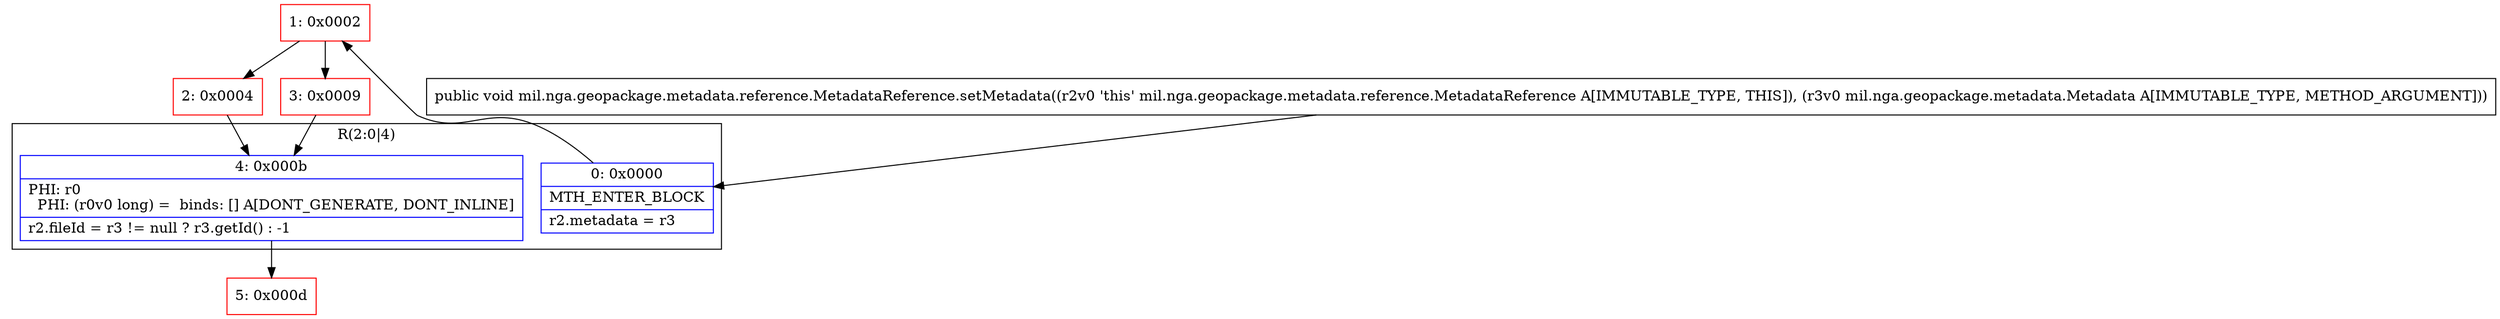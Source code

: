 digraph "CFG formil.nga.geopackage.metadata.reference.MetadataReference.setMetadata(Lmil\/nga\/geopackage\/metadata\/Metadata;)V" {
subgraph cluster_Region_1240609972 {
label = "R(2:0|4)";
node [shape=record,color=blue];
Node_0 [shape=record,label="{0\:\ 0x0000|MTH_ENTER_BLOCK\l|r2.metadata = r3\l}"];
Node_4 [shape=record,label="{4\:\ 0x000b|PHI: r0 \l  PHI: (r0v0 long) =  binds: [] A[DONT_GENERATE, DONT_INLINE]\l|r2.fileId = r3 != null ? r3.getId() : \-1\l}"];
}
Node_1 [shape=record,color=red,label="{1\:\ 0x0002}"];
Node_2 [shape=record,color=red,label="{2\:\ 0x0004}"];
Node_3 [shape=record,color=red,label="{3\:\ 0x0009}"];
Node_5 [shape=record,color=red,label="{5\:\ 0x000d}"];
MethodNode[shape=record,label="{public void mil.nga.geopackage.metadata.reference.MetadataReference.setMetadata((r2v0 'this' mil.nga.geopackage.metadata.reference.MetadataReference A[IMMUTABLE_TYPE, THIS]), (r3v0 mil.nga.geopackage.metadata.Metadata A[IMMUTABLE_TYPE, METHOD_ARGUMENT])) }"];
MethodNode -> Node_0;
Node_0 -> Node_1;
Node_4 -> Node_5;
Node_1 -> Node_2;
Node_1 -> Node_3;
Node_2 -> Node_4;
Node_3 -> Node_4;
}

